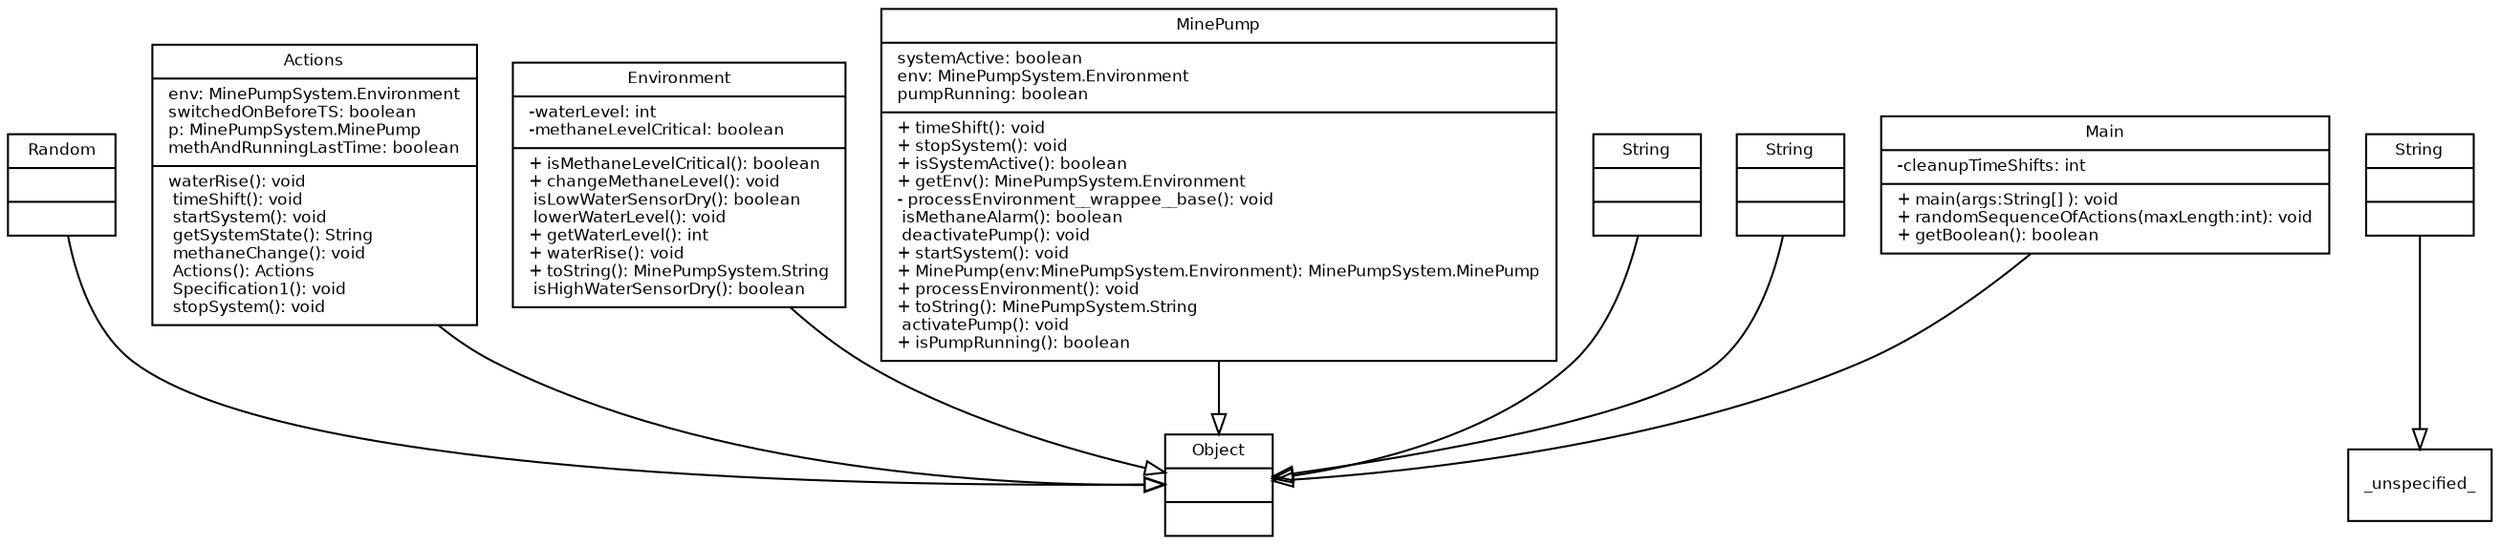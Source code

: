 digraph TypeHierarchy { 
        fontname = "Bitstream Vera Sans"
        fontsize = 8

        node [
                  fontname = "Bitstream Vera Sans"
                  fontsize = 8
                  shape = "record"
        ]

        edge [
                  fontname = "Bitstream Vera Sans"
                  fontsize = 8
        ]

        Random [
                  label = "{Random||}"
        ]

        Actions [
                  label = "{Actions|env: MinePumpSystem.Environment\lswitchedOnBeforeTS: boolean\lp: MinePumpSystem.MinePump\lmethAndRunningLastTime: boolean\l| waterRise(): void\l timeShift(): void\l startSystem(): void\l getSystemState(): String\l methaneChange(): void\l Actions(): Actions\l Specification1(): void\l stopSystem(): void\l}"
        ]

        MinePumpSystem_Environment [
                  label = "{Environment|-waterLevel: int\l-methaneLevelCritical: boolean\l|+ isMethaneLevelCritical(): boolean\l+ changeMethaneLevel(): void\l isLowWaterSensorDry(): boolean\l lowerWaterLevel(): void\l+ getWaterLevel(): int\l+ waterRise(): void\l+ toString(): MinePumpSystem.String\l isHighWaterSensorDry(): boolean\l}"
        ]

        MinePumpSystem_MinePump [
                  label = "{MinePump|systemActive: boolean\lenv: MinePumpSystem.Environment\lpumpRunning: boolean\l|+ timeShift(): void\l+ stopSystem(): void\l+ isSystemActive(): boolean\l+ getEnv(): MinePumpSystem.Environment\l- processEnvironment__wrappee__base(): void\l isMethaneAlarm(): boolean\l deactivatePump(): void\l+ startSystem(): void\l+ MinePump(env:MinePumpSystem.Environment): MinePumpSystem.MinePump\l+ processEnvironment(): void\l+ toString(): MinePumpSystem.String\l activatePump(): void\l+ isPumpRunning(): boolean\l}"
        ]

        String [
                  label = "{String||}"
        ]

        java_lang_String [
                  label = "{String||}"
        ]

        java_lang_Object [
                  label = "{Object||}"
        ]

        MinePumpSystem_String [
                  label = "{String||}"
        ]

        Main [
                  label = "{Main|-cleanupTimeShifts: int\l|+ main(args:String[] ): void\l+ randomSequenceOfActions(maxLength:int): void\l+ getBoolean(): boolean\l}"
        ]

        edge [
                  arrowhead = "empty"
                  style = "solid"
                  arrowtail = "none"
        ]

        Random -> java_lang_Object
        Actions -> java_lang_Object
        MinePumpSystem_Environment -> java_lang_Object
        MinePumpSystem_MinePump -> java_lang_Object
        String -> _unspecified_
        java_lang_String -> java_lang_Object
        MinePumpSystem_String -> java_lang_Object
        Main -> java_lang_Object
        edge [
                  arrowhead = "empty"
                  style = "dashed"
                  arrowtail = "none"
        ]

        edge [
                  arrowhead = "normal"
                  style = "solid"
                  arrowtail = "odot"
        ]

}